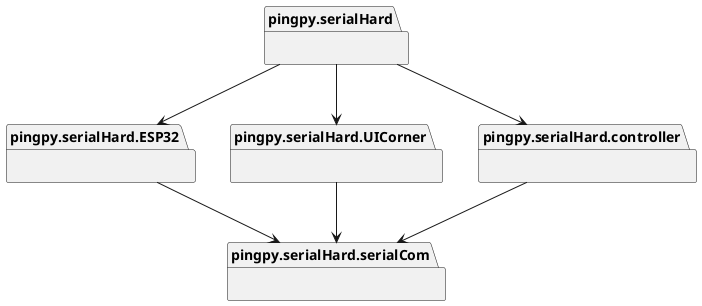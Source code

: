 @startuml packages_pingpy_serialHard
set namespaceSeparator none
package "pingpy.serialHard" as pingpy.serialHard {
}
package "pingpy.serialHard.ESP32" as pingpy.serialHard.ESP32 {
}
package "pingpy.serialHard.UICorner" as pingpy.serialHard.UICorner {
}
package "pingpy.serialHard.controller" as pingpy.serialHard.controller {
}
package "pingpy.serialHard.serialCom" as pingpy.serialHard.serialCom {
}
pingpy.serialHard --> pingpy.serialHard.ESP32
pingpy.serialHard --> pingpy.serialHard.UICorner
pingpy.serialHard --> pingpy.serialHard.controller
pingpy.serialHard.ESP32 --> pingpy.serialHard.serialCom
pingpy.serialHard.UICorner --> pingpy.serialHard.serialCom
pingpy.serialHard.controller --> pingpy.serialHard.serialCom
@enduml
